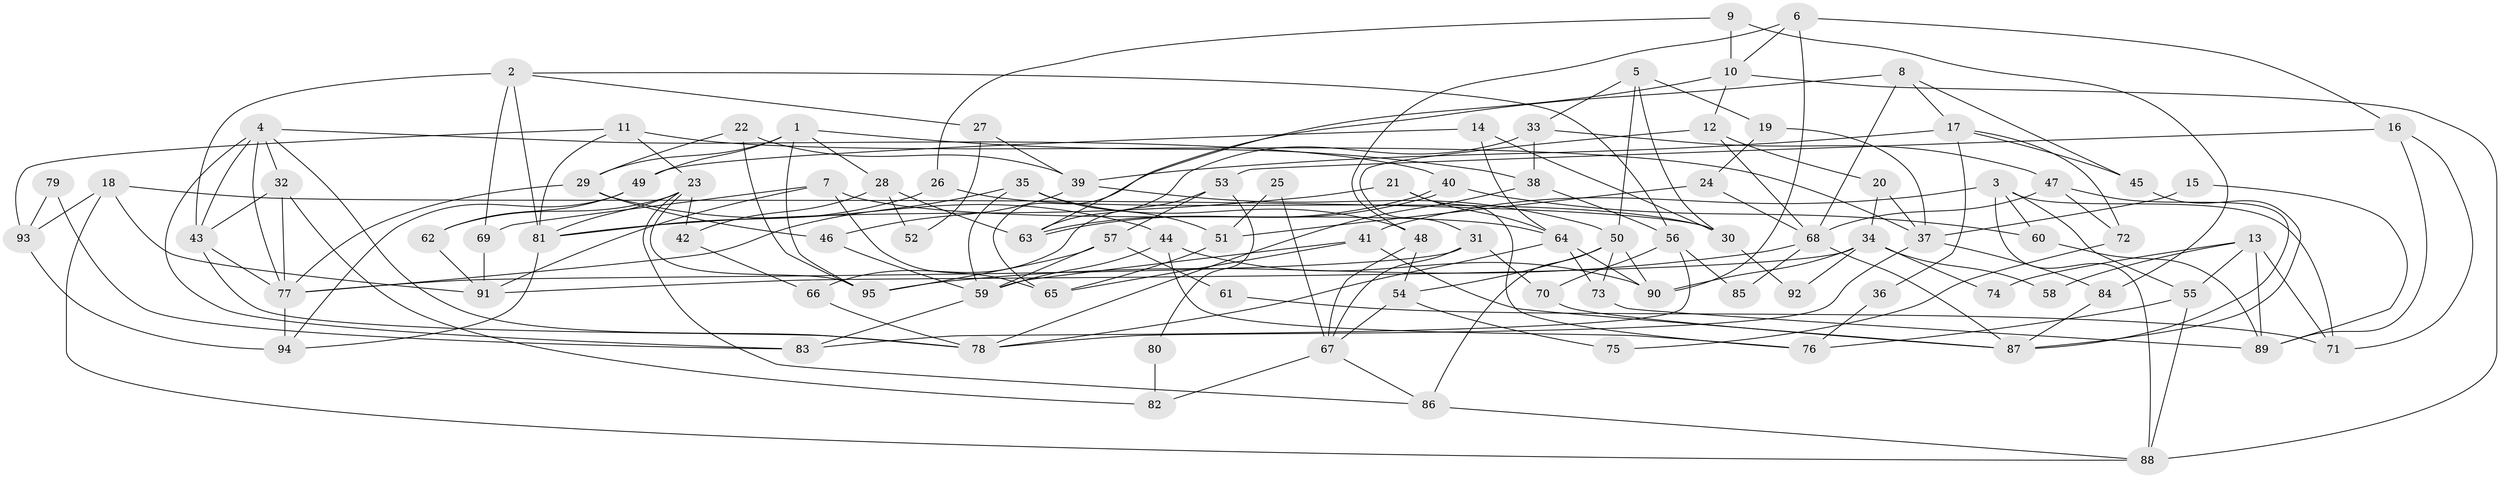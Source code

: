 // coarse degree distribution, {8: 0.06779661016949153, 5: 0.11864406779661017, 6: 0.2033898305084746, 7: 0.11864406779661017, 4: 0.22033898305084745, 3: 0.15254237288135594, 2: 0.0847457627118644, 9: 0.01694915254237288, 10: 0.01694915254237288}
// Generated by graph-tools (version 1.1) at 2025/41/03/06/25 10:41:59]
// undirected, 95 vertices, 190 edges
graph export_dot {
graph [start="1"]
  node [color=gray90,style=filled];
  1;
  2;
  3;
  4;
  5;
  6;
  7;
  8;
  9;
  10;
  11;
  12;
  13;
  14;
  15;
  16;
  17;
  18;
  19;
  20;
  21;
  22;
  23;
  24;
  25;
  26;
  27;
  28;
  29;
  30;
  31;
  32;
  33;
  34;
  35;
  36;
  37;
  38;
  39;
  40;
  41;
  42;
  43;
  44;
  45;
  46;
  47;
  48;
  49;
  50;
  51;
  52;
  53;
  54;
  55;
  56;
  57;
  58;
  59;
  60;
  61;
  62;
  63;
  64;
  65;
  66;
  67;
  68;
  69;
  70;
  71;
  72;
  73;
  74;
  75;
  76;
  77;
  78;
  79;
  80;
  81;
  82;
  83;
  84;
  85;
  86;
  87;
  88;
  89;
  90;
  91;
  92;
  93;
  94;
  95;
  1 -- 29;
  1 -- 95;
  1 -- 28;
  1 -- 38;
  1 -- 49;
  2 -- 43;
  2 -- 56;
  2 -- 27;
  2 -- 69;
  2 -- 81;
  3 -- 88;
  3 -- 55;
  3 -- 41;
  3 -- 60;
  3 -- 71;
  4 -- 40;
  4 -- 77;
  4 -- 32;
  4 -- 43;
  4 -- 78;
  4 -- 83;
  5 -- 30;
  5 -- 33;
  5 -- 19;
  5 -- 50;
  6 -- 16;
  6 -- 10;
  6 -- 48;
  6 -- 90;
  7 -- 64;
  7 -- 91;
  7 -- 65;
  7 -- 69;
  8 -- 65;
  8 -- 68;
  8 -- 17;
  8 -- 45;
  9 -- 26;
  9 -- 10;
  9 -- 84;
  10 -- 63;
  10 -- 12;
  10 -- 88;
  11 -- 81;
  11 -- 93;
  11 -- 23;
  11 -- 37;
  12 -- 31;
  12 -- 68;
  12 -- 20;
  13 -- 55;
  13 -- 89;
  13 -- 58;
  13 -- 71;
  13 -- 74;
  14 -- 49;
  14 -- 64;
  14 -- 30;
  15 -- 89;
  15 -- 37;
  16 -- 53;
  16 -- 71;
  16 -- 89;
  17 -- 39;
  17 -- 36;
  17 -- 45;
  17 -- 72;
  18 -- 88;
  18 -- 91;
  18 -- 30;
  18 -- 93;
  19 -- 37;
  19 -- 24;
  20 -- 37;
  20 -- 34;
  21 -- 64;
  21 -- 81;
  21 -- 76;
  22 -- 39;
  22 -- 29;
  22 -- 95;
  23 -- 62;
  23 -- 42;
  23 -- 81;
  23 -- 86;
  23 -- 95;
  24 -- 68;
  24 -- 51;
  25 -- 67;
  25 -- 51;
  26 -- 30;
  26 -- 81;
  27 -- 39;
  27 -- 52;
  28 -- 63;
  28 -- 42;
  28 -- 52;
  29 -- 77;
  29 -- 44;
  29 -- 46;
  30 -- 92;
  31 -- 77;
  31 -- 67;
  31 -- 70;
  32 -- 43;
  32 -- 77;
  32 -- 82;
  33 -- 47;
  33 -- 38;
  33 -- 63;
  34 -- 90;
  34 -- 58;
  34 -- 74;
  34 -- 91;
  34 -- 92;
  35 -- 77;
  35 -- 59;
  35 -- 48;
  35 -- 51;
  36 -- 76;
  37 -- 84;
  37 -- 78;
  38 -- 78;
  38 -- 56;
  39 -- 50;
  39 -- 46;
  40 -- 60;
  40 -- 63;
  40 -- 63;
  41 -- 65;
  41 -- 59;
  41 -- 87;
  42 -- 66;
  43 -- 78;
  43 -- 77;
  44 -- 59;
  44 -- 90;
  44 -- 76;
  45 -- 87;
  46 -- 59;
  47 -- 87;
  47 -- 68;
  47 -- 72;
  48 -- 54;
  48 -- 67;
  49 -- 94;
  49 -- 62;
  50 -- 54;
  50 -- 73;
  50 -- 86;
  50 -- 90;
  51 -- 65;
  53 -- 66;
  53 -- 57;
  53 -- 80;
  54 -- 67;
  54 -- 75;
  55 -- 88;
  55 -- 76;
  56 -- 70;
  56 -- 83;
  56 -- 85;
  57 -- 59;
  57 -- 95;
  57 -- 61;
  59 -- 83;
  60 -- 89;
  61 -- 71;
  62 -- 91;
  64 -- 78;
  64 -- 90;
  64 -- 73;
  66 -- 78;
  67 -- 86;
  67 -- 82;
  68 -- 95;
  68 -- 87;
  68 -- 85;
  69 -- 91;
  70 -- 87;
  72 -- 75;
  73 -- 89;
  77 -- 94;
  79 -- 93;
  79 -- 83;
  80 -- 82;
  81 -- 94;
  84 -- 87;
  86 -- 88;
  93 -- 94;
}
